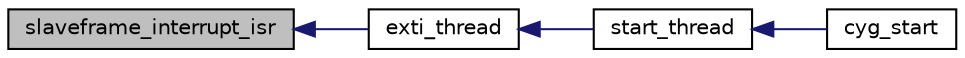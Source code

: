 digraph "slaveframe_interrupt_isr"
{
  edge [fontname="Helvetica",fontsize="10",labelfontname="Helvetica",labelfontsize="10"];
  node [fontname="Helvetica",fontsize="10",shape=record];
  rankdir="LR";
  Node1 [label="slaveframe_interrupt_isr",height=0.2,width=0.4,color="black", fillcolor="grey75", style="filled" fontcolor="black"];
  Node1 -> Node2 [dir="back",color="midnightblue",fontsize="10",style="solid",fontname="Helvetica"];
  Node2 [label="exti_thread",height=0.2,width=0.4,color="black", fillcolor="white", style="filled",URL="$main_8h.html#ab258d7e522013e1c90ecd1f5533c652b"];
  Node2 -> Node3 [dir="back",color="midnightblue",fontsize="10",style="solid",fontname="Helvetica"];
  Node3 [label="start_thread",height=0.2,width=0.4,color="black", fillcolor="white", style="filled",URL="$main_8h.html#aca8521e252bce29709dc6950c0ed9f5a"];
  Node3 -> Node4 [dir="back",color="midnightblue",fontsize="10",style="solid",fontname="Helvetica"];
  Node4 [label="cyg_start",height=0.2,width=0.4,color="black", fillcolor="white", style="filled",URL="$main_8h.html#a609ae72f6fd7f833796fd46c7e6cbcd1"];
}
